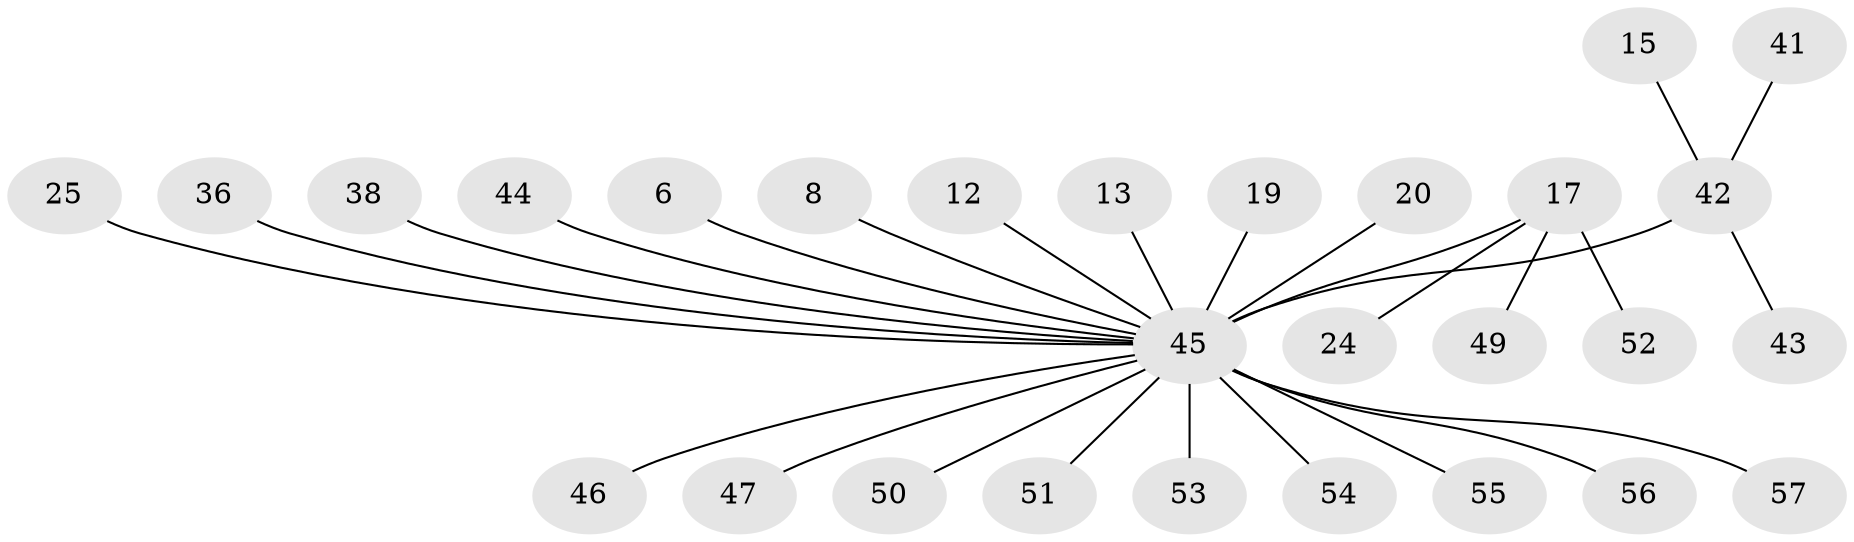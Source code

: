 // original degree distribution, {2: 0.14035087719298245, 11: 0.017543859649122806, 3: 0.15789473684210525, 1: 0.5964912280701754, 14: 0.017543859649122806, 4: 0.05263157894736842, 6: 0.017543859649122806}
// Generated by graph-tools (version 1.1) at 2025/47/03/09/25 04:47:53]
// undirected, 28 vertices, 27 edges
graph export_dot {
graph [start="1"]
  node [color=gray90,style=filled];
  6;
  8;
  12;
  13;
  15;
  17 [super="+11"];
  19;
  20;
  24;
  25;
  36 [super="+9"];
  38 [super="+33"];
  41;
  42 [super="+26+40"];
  43;
  44 [super="+7+30"];
  45 [super="+31+35+39+5"];
  46 [super="+27"];
  47 [super="+34"];
  49;
  50;
  51 [super="+37"];
  52;
  53;
  54 [super="+48"];
  55 [super="+1"];
  56;
  57 [super="+18"];
  6 -- 45;
  8 -- 45;
  12 -- 45;
  13 -- 45;
  15 -- 42;
  17 -- 49;
  17 -- 52;
  17 -- 24;
  17 -- 45 [weight=2];
  19 -- 45;
  20 -- 45;
  25 -- 45;
  36 -- 45;
  38 -- 45;
  41 -- 42;
  42 -- 43;
  42 -- 45 [weight=4];
  44 -- 45;
  45 -- 50;
  45 -- 53;
  45 -- 46;
  45 -- 47;
  45 -- 51;
  45 -- 55;
  45 -- 56;
  45 -- 57;
  45 -- 54;
}
